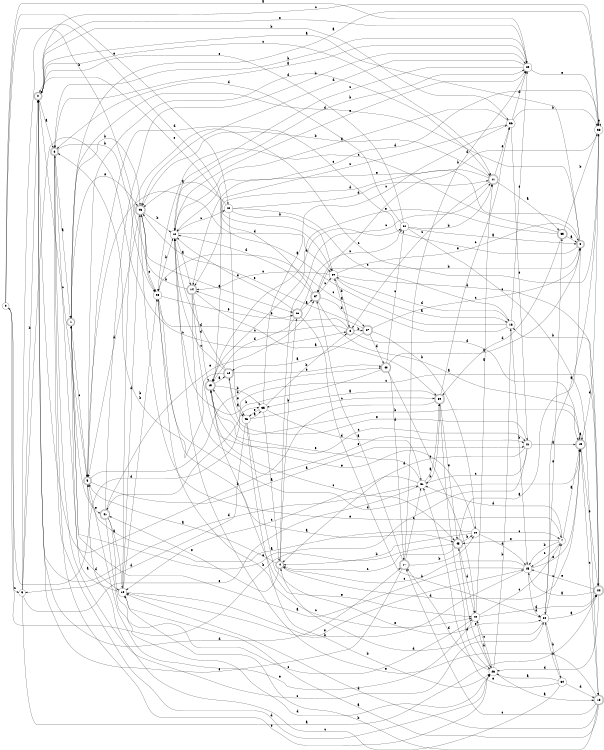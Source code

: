 digraph n38_10 {
__start0 [label="" shape="none"];

rankdir=LR;
size="8,5";

s0 [style="filled", color="black", fillcolor="white" shape="circle", label="0"];
s1 [style="rounded,filled", color="black", fillcolor="white" shape="doublecircle", label="1"];
s2 [style="rounded,filled", color="black", fillcolor="white" shape="doublecircle", label="2"];
s3 [style="rounded,filled", color="black", fillcolor="white" shape="doublecircle", label="3"];
s4 [style="rounded,filled", color="black", fillcolor="white" shape="doublecircle", label="4"];
s5 [style="rounded,filled", color="black", fillcolor="white" shape="doublecircle", label="5"];
s6 [style="rounded,filled", color="black", fillcolor="white" shape="doublecircle", label="6"];
s7 [style="filled", color="black", fillcolor="white" shape="circle", label="7"];
s8 [style="rounded,filled", color="black", fillcolor="white" shape="doublecircle", label="8"];
s9 [style="filled", color="black", fillcolor="white" shape="circle", label="9"];
s10 [style="filled", color="black", fillcolor="white" shape="circle", label="10"];
s11 [style="rounded,filled", color="black", fillcolor="white" shape="doublecircle", label="11"];
s12 [style="rounded,filled", color="black", fillcolor="white" shape="doublecircle", label="12"];
s13 [style="rounded,filled", color="black", fillcolor="white" shape="doublecircle", label="13"];
s14 [style="rounded,filled", color="black", fillcolor="white" shape="doublecircle", label="14"];
s15 [style="rounded,filled", color="black", fillcolor="white" shape="doublecircle", label="15"];
s16 [style="filled", color="black", fillcolor="white" shape="circle", label="16"];
s17 [style="rounded,filled", color="black", fillcolor="white" shape="doublecircle", label="17"];
s18 [style="filled", color="black", fillcolor="white" shape="circle", label="18"];
s19 [style="rounded,filled", color="black", fillcolor="white" shape="doublecircle", label="19"];
s20 [style="filled", color="black", fillcolor="white" shape="circle", label="20"];
s21 [style="filled", color="black", fillcolor="white" shape="circle", label="21"];
s22 [style="rounded,filled", color="black", fillcolor="white" shape="doublecircle", label="22"];
s23 [style="rounded,filled", color="black", fillcolor="white" shape="doublecircle", label="23"];
s24 [style="filled", color="black", fillcolor="white" shape="circle", label="24"];
s25 [style="filled", color="black", fillcolor="white" shape="circle", label="25"];
s26 [style="filled", color="black", fillcolor="white" shape="circle", label="26"];
s27 [style="rounded,filled", color="black", fillcolor="white" shape="doublecircle", label="27"];
s28 [style="filled", color="black", fillcolor="white" shape="circle", label="28"];
s29 [style="filled", color="black", fillcolor="white" shape="circle", label="29"];
s30 [style="rounded,filled", color="black", fillcolor="white" shape="doublecircle", label="30"];
s31 [style="filled", color="black", fillcolor="white" shape="circle", label="31"];
s32 [style="filled", color="black", fillcolor="white" shape="circle", label="32"];
s33 [style="rounded,filled", color="black", fillcolor="white" shape="doublecircle", label="33"];
s34 [style="filled", color="black", fillcolor="white" shape="circle", label="34"];
s35 [style="filled", color="black", fillcolor="white" shape="circle", label="35"];
s36 [style="filled", color="black", fillcolor="white" shape="circle", label="36"];
s37 [style="rounded,filled", color="black", fillcolor="white" shape="doublecircle", label="37"];
s38 [style="filled", color="black", fillcolor="white" shape="circle", label="38"];
s39 [style="filled", color="black", fillcolor="white" shape="circle", label="39"];
s40 [style="rounded,filled", color="black", fillcolor="white" shape="doublecircle", label="40"];
s41 [style="rounded,filled", color="black", fillcolor="white" shape="doublecircle", label="41"];
s42 [style="filled", color="black", fillcolor="white" shape="circle", label="42"];
s43 [style="rounded,filled", color="black", fillcolor="white" shape="doublecircle", label="43"];
s44 [style="filled", color="black", fillcolor="white" shape="circle", label="44"];
s45 [style="rounded,filled", color="black", fillcolor="white" shape="doublecircle", label="45"];
s46 [style="filled", color="black", fillcolor="white" shape="circle", label="46"];
s0 -> s20 [label="a"];
s0 -> s28 [label="b"];
s0 -> s9 [label="c"];
s0 -> s35 [label="d"];
s0 -> s42 [label="e"];
s1 -> s38 [label="a"];
s1 -> s43 [label="b"];
s1 -> s5 [label="c"];
s1 -> s18 [label="d"];
s1 -> s43 [label="e"];
s2 -> s6 [label="a"];
s2 -> s36 [label="b"];
s2 -> s11 [label="c"];
s2 -> s17 [label="d"];
s2 -> s20 [label="e"];
s3 -> s2 [label="a"];
s3 -> s37 [label="b"];
s3 -> s5 [label="c"];
s3 -> s1 [label="d"];
s3 -> s10 [label="e"];
s4 -> s5 [label="a"];
s4 -> s23 [label="b"];
s4 -> s11 [label="c"];
s4 -> s19 [label="d"];
s4 -> s41 [label="e"];
s5 -> s21 [label="a"];
s5 -> s40 [label="b"];
s5 -> s2 [label="c"];
s5 -> s11 [label="d"];
s5 -> s41 [label="e"];
s6 -> s1 [label="a"];
s6 -> s28 [label="b"];
s6 -> s24 [label="c"];
s6 -> s26 [label="d"];
s6 -> s26 [label="e"];
s7 -> s19 [label="a"];
s7 -> s25 [label="b"];
s7 -> s25 [label="c"];
s7 -> s31 [label="d"];
s7 -> s45 [label="e"];
s8 -> s39 [label="a"];
s8 -> s27 [label="b"];
s8 -> s28 [label="c"];
s8 -> s19 [label="d"];
s8 -> s14 [label="e"];
s9 -> s22 [label="a"];
s9 -> s2 [label="b"];
s9 -> s8 [label="c"];
s9 -> s39 [label="d"];
s9 -> s31 [label="e"];
s10 -> s14 [label="a"];
s10 -> s20 [label="b"];
s10 -> s42 [label="c"];
s10 -> s39 [label="d"];
s10 -> s20 [label="e"];
s11 -> s33 [label="a"];
s11 -> s43 [label="b"];
s11 -> s8 [label="c"];
s11 -> s15 [label="d"];
s11 -> s36 [label="e"];
s12 -> s46 [label="a"];
s12 -> s6 [label="b"];
s12 -> s10 [label="c"];
s12 -> s10 [label="d"];
s12 -> s40 [label="e"];
s13 -> s18 [label="a"];
s13 -> s18 [label="b"];
s13 -> s17 [label="c"];
s13 -> s18 [label="d"];
s13 -> s10 [label="e"];
s14 -> s30 [label="a"];
s14 -> s43 [label="b"];
s14 -> s21 [label="c"];
s14 -> s15 [label="d"];
s14 -> s21 [label="e"];
s15 -> s12 [label="a"];
s15 -> s35 [label="b"];
s15 -> s45 [label="c"];
s15 -> s32 [label="d"];
s15 -> s44 [label="e"];
s16 -> s5 [label="a"];
s16 -> s25 [label="b"];
s16 -> s28 [label="c"];
s16 -> s39 [label="d"];
s16 -> s20 [label="e"];
s17 -> s37 [label="a"];
s17 -> s29 [label="b"];
s17 -> s31 [label="c"];
s17 -> s20 [label="d"];
s17 -> s2 [label="e"];
s18 -> s6 [label="a"];
s18 -> s28 [label="b"];
s18 -> s38 [label="c"];
s18 -> s43 [label="d"];
s18 -> s25 [label="e"];
s19 -> s19 [label="a"];
s19 -> s15 [label="b"];
s19 -> s13 [label="c"];
s19 -> s38 [label="d"];
s19 -> s22 [label="e"];
s20 -> s6 [label="a"];
s20 -> s6 [label="b"];
s20 -> s10 [label="c"];
s20 -> s43 [label="d"];
s20 -> s38 [label="e"];
s21 -> s19 [label="a"];
s21 -> s0 [label="b"];
s21 -> s31 [label="c"];
s21 -> s4 [label="d"];
s21 -> s12 [label="e"];
s22 -> s25 [label="a"];
s22 -> s16 [label="b"];
s22 -> s10 [label="c"];
s22 -> s26 [label="d"];
s22 -> s25 [label="e"];
s23 -> s37 [label="a"];
s23 -> s24 [label="b"];
s23 -> s32 [label="c"];
s23 -> s15 [label="d"];
s23 -> s10 [label="e"];
s24 -> s22 [label="a"];
s24 -> s34 [label="b"];
s24 -> s7 [label="c"];
s24 -> s4 [label="d"];
s24 -> s33 [label="e"];
s25 -> s1 [label="a"];
s25 -> s18 [label="b"];
s25 -> s4 [label="c"];
s25 -> s24 [label="d"];
s25 -> s19 [label="e"];
s26 -> s13 [label="a"];
s26 -> s16 [label="b"];
s26 -> s44 [label="c"];
s26 -> s17 [label="d"];
s26 -> s45 [label="e"];
s27 -> s12 [label="a"];
s27 -> s29 [label="b"];
s27 -> s3 [label="c"];
s27 -> s40 [label="d"];
s27 -> s43 [label="e"];
s28 -> s45 [label="a"];
s28 -> s10 [label="b"];
s28 -> s44 [label="c"];
s28 -> s19 [label="d"];
s28 -> s23 [label="e"];
s29 -> s1 [label="a"];
s29 -> s4 [label="b"];
s29 -> s7 [label="c"];
s29 -> s25 [label="d"];
s29 -> s15 [label="e"];
s30 -> s35 [label="a"];
s30 -> s2 [label="b"];
s30 -> s36 [label="c"];
s30 -> s26 [label="d"];
s30 -> s45 [label="e"];
s31 -> s30 [label="a"];
s31 -> s30 [label="b"];
s31 -> s18 [label="c"];
s31 -> s2 [label="d"];
s31 -> s15 [label="e"];
s32 -> s3 [label="a"];
s32 -> s11 [label="b"];
s32 -> s13 [label="c"];
s32 -> s6 [label="d"];
s32 -> s2 [label="e"];
s33 -> s3 [label="a"];
s33 -> s38 [label="b"];
s33 -> s28 [label="c"];
s33 -> s30 [label="d"];
s33 -> s15 [label="e"];
s34 -> s26 [label="a"];
s34 -> s24 [label="b"];
s34 -> s5 [label="c"];
s34 -> s13 [label="d"];
s34 -> s31 [label="e"];
s35 -> s4 [label="a"];
s35 -> s8 [label="b"];
s35 -> s36 [label="c"];
s35 -> s31 [label="d"];
s35 -> s46 [label="e"];
s36 -> s10 [label="a"];
s36 -> s38 [label="b"];
s36 -> s14 [label="c"];
s36 -> s20 [label="d"];
s36 -> s21 [label="e"];
s37 -> s19 [label="a"];
s37 -> s27 [label="b"];
s37 -> s39 [label="c"];
s37 -> s10 [label="d"];
s37 -> s2 [label="e"];
s38 -> s24 [label="a"];
s38 -> s37 [label="b"];
s38 -> s2 [label="c"];
s38 -> s14 [label="d"];
s38 -> s38 [label="e"];
s39 -> s16 [label="a"];
s39 -> s8 [label="b"];
s39 -> s14 [label="c"];
s39 -> s22 [label="d"];
s39 -> s3 [label="e"];
s40 -> s3 [label="a"];
s40 -> s41 [label="b"];
s40 -> s32 [label="c"];
s40 -> s17 [label="d"];
s40 -> s44 [label="e"];
s41 -> s18 [label="a"];
s41 -> s20 [label="b"];
s41 -> s44 [label="c"];
s41 -> s26 [label="d"];
s41 -> s37 [label="e"];
s42 -> s43 [label="a"];
s42 -> s39 [label="b"];
s42 -> s16 [label="c"];
s42 -> s11 [label="d"];
s42 -> s46 [label="e"];
s43 -> s23 [label="a"];
s43 -> s10 [label="b"];
s43 -> s28 [label="c"];
s43 -> s5 [label="d"];
s43 -> s7 [label="e"];
s44 -> s11 [label="a"];
s44 -> s26 [label="b"];
s44 -> s7 [label="c"];
s44 -> s22 [label="d"];
s44 -> s5 [label="e"];
s45 -> s3 [label="a"];
s45 -> s29 [label="b"];
s45 -> s4 [label="c"];
s45 -> s44 [label="d"];
s45 -> s1 [label="e"];
s46 -> s35 [label="a"];
s46 -> s26 [label="b"];
s46 -> s30 [label="c"];
s46 -> s9 [label="d"];
s46 -> s24 [label="e"];

}